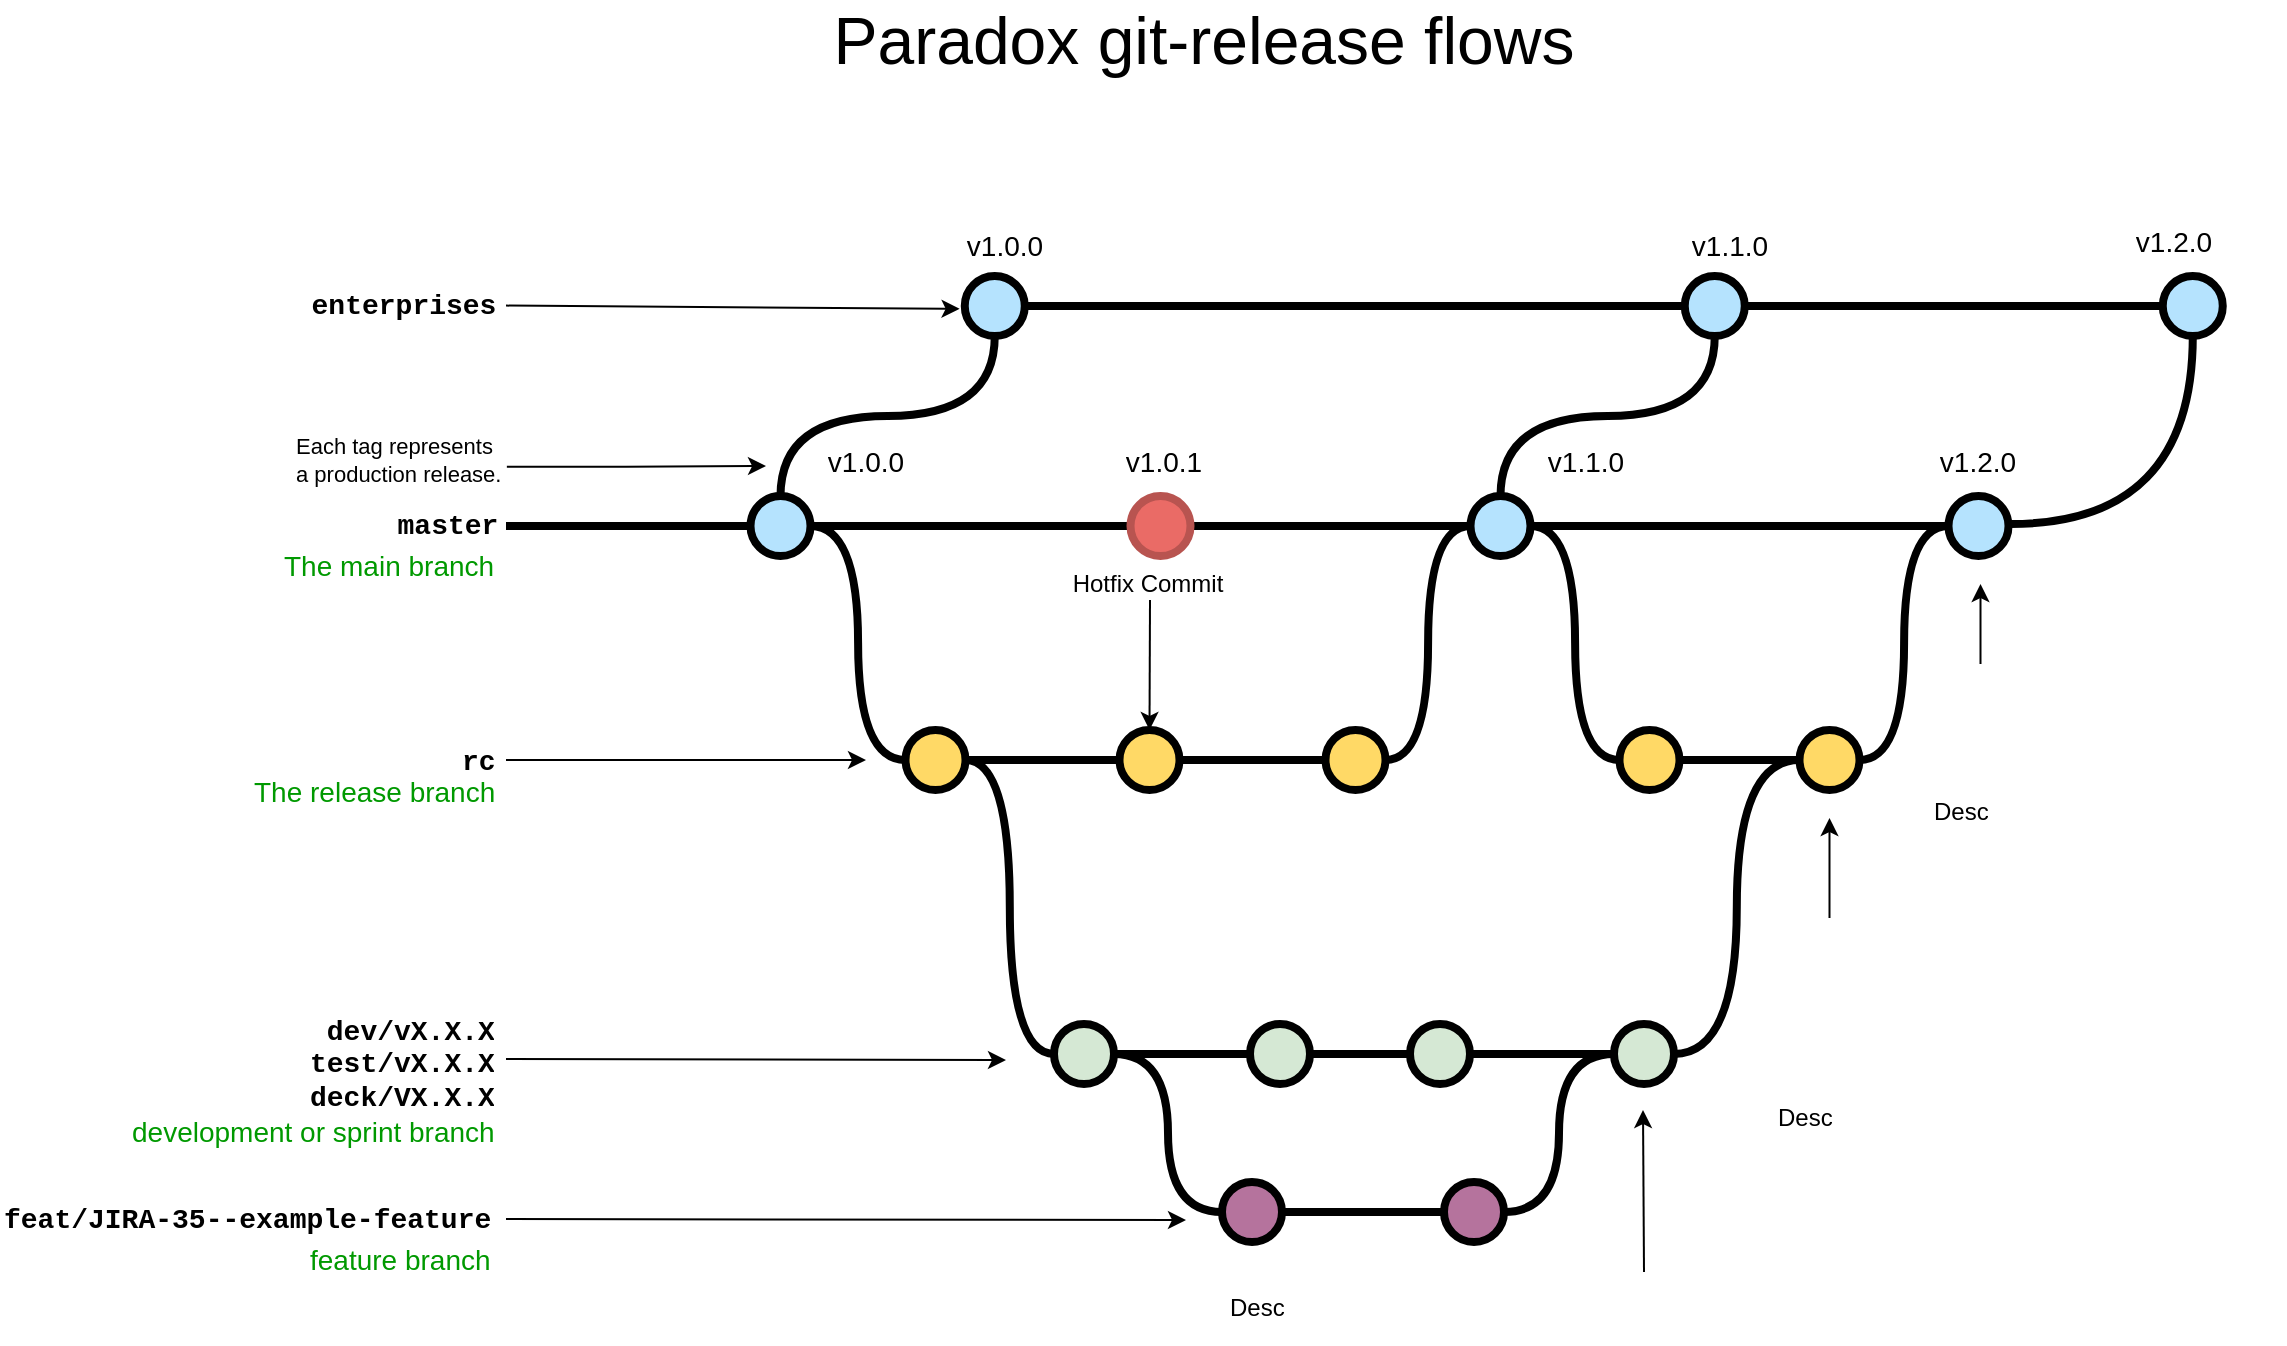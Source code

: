 <mxfile version="21.0.6" type="github"><diagram name="Page-1" id="EkVEIs8GIgIj8gEcqzoc"><mxGraphModel dx="2778" dy="945" grid="1" gridSize="10" guides="1" tooltips="1" connect="1" arrows="1" fold="1" page="1" pageScale="1" pageWidth="850" pageHeight="1100" math="0" shadow="0"><root><mxCell id="0"/><mxCell id="1" parent="0"/><mxCell id="pqqp9lfF4ztcOdOQsOSZ-164" value="" style="rounded=0;orthogonalLoop=1;jettySize=auto;html=1;entryX=0.5;entryY=0;entryDx=0;entryDy=0;entryPerimeter=0;" edge="1" parent="1" target="pqqp9lfF4ztcOdOQsOSZ-61"><mxGeometry relative="1" as="geometry"><mxPoint x="442" y="690" as="sourcePoint"/><mxPoint x="439.8" y="755" as="targetPoint"/></mxGeometry></mxCell><mxCell id="pqqp9lfF4ztcOdOQsOSZ-48" value="Hotfix Commit" style="text;html=1;strokeColor=none;fillColor=none;align=center;verticalAlign=middle;whiteSpace=wrap;overflow=hidden;" vertex="1" parent="1"><mxGeometry x="400.5" y="672" width="80" height="18" as="geometry"/></mxCell><mxCell id="pqqp9lfF4ztcOdOQsOSZ-49" value="" style="edgeStyle=orthogonalEdgeStyle;rounded=0;html=1;jettySize=auto;orthogonalLoop=1;plain-blue;endArrow=none;endFill=0;strokeWidth=4;strokeColor=#000000;entryX=0;entryY=0.5;entryDx=0;entryDy=0;entryPerimeter=0;" edge="1" parent="1" source="pqqp9lfF4ztcOdOQsOSZ-51" target="pqqp9lfF4ztcOdOQsOSZ-111"><mxGeometry x="272.25" y="653" as="geometry"><mxPoint x="422.25" y="653" as="targetPoint"/></mxGeometry></mxCell><mxCell id="pqqp9lfF4ztcOdOQsOSZ-50" style="edgeStyle=orthogonalEdgeStyle;curved=1;rounded=0;html=1;exitX=1;exitY=0.5;exitPerimeter=0;entryX=0;entryY=0.5;entryPerimeter=0;endArrow=none;endFill=0;jettySize=auto;orthogonalLoop=1;strokeWidth=4;fontSize=15;" edge="1" parent="1" source="pqqp9lfF4ztcOdOQsOSZ-51" target="pqqp9lfF4ztcOdOQsOSZ-59"><mxGeometry relative="1" as="geometry"/></mxCell><mxCell id="pqqp9lfF4ztcOdOQsOSZ-51" value="" style="verticalLabelPosition=bottom;verticalAlign=top;html=1;strokeWidth=4;shape=mxgraph.flowchart.on-page_reference;plain-blue;gradientColor=none;fillColor=#B5E3Fe;strokeColor=#000000;" vertex="1" parent="1"><mxGeometry x="242.25" y="638" width="30" height="30" as="geometry"/></mxCell><mxCell id="pqqp9lfF4ztcOdOQsOSZ-52" value="" style="edgeStyle=orthogonalEdgeStyle;curved=1;rounded=0;orthogonalLoop=1;jettySize=auto;html=1;endArrow=none;endFill=0;strokeWidth=4;entryX=0;entryY=0.5;entryDx=0;entryDy=0;entryPerimeter=0;" edge="1" parent="1" source="pqqp9lfF4ztcOdOQsOSZ-54" target="pqqp9lfF4ztcOdOQsOSZ-55"><mxGeometry relative="1" as="geometry"><mxPoint x="714.5" y="653" as="targetPoint"/></mxGeometry></mxCell><mxCell id="pqqp9lfF4ztcOdOQsOSZ-53" style="edgeStyle=orthogonalEdgeStyle;curved=1;rounded=0;orthogonalLoop=1;jettySize=auto;html=1;exitX=1;exitY=0.5;exitDx=0;exitDy=0;exitPerimeter=0;entryX=0;entryY=0.5;entryDx=0;entryDy=0;entryPerimeter=0;endArrow=none;endFill=0;strokeWidth=4;fontFamily=Courier New;fontColor=#009900;" edge="1" parent="1" source="pqqp9lfF4ztcOdOQsOSZ-54" target="pqqp9lfF4ztcOdOQsOSZ-91"><mxGeometry relative="1" as="geometry"/></mxCell><mxCell id="pqqp9lfF4ztcOdOQsOSZ-54" value="" style="verticalLabelPosition=bottom;verticalAlign=top;html=1;strokeWidth=4;shape=mxgraph.flowchart.on-page_reference;plain-blue;gradientColor=none;strokeColor=#000000;fillColor=#B5E3FE;" vertex="1" parent="1"><mxGeometry x="602.25" y="638" width="30" height="30" as="geometry"/></mxCell><mxCell id="pqqp9lfF4ztcOdOQsOSZ-55" value="" style="verticalLabelPosition=bottom;verticalAlign=top;html=1;strokeWidth=4;shape=mxgraph.flowchart.on-page_reference;plain-blue;gradientColor=none;strokeColor=#000000;fillColor=#B5E3FE;" vertex="1" parent="1"><mxGeometry x="841.25" y="638" width="30" height="30" as="geometry"/></mxCell><mxCell id="pqqp9lfF4ztcOdOQsOSZ-56" value="" style="edgeStyle=orthogonalEdgeStyle;rounded=0;html=1;jettySize=auto;orthogonalLoop=1;strokeWidth=4;endArrow=none;endFill=0;exitX=1;exitY=0.5;exitDx=0;exitDy=0;" edge="1" parent="1" target="pqqp9lfF4ztcOdOQsOSZ-51" source="pqqp9lfF4ztcOdOQsOSZ-57"><mxGeometry x="172.25" y="653" as="geometry"><mxPoint x="130" y="653" as="sourcePoint"/></mxGeometry></mxCell><mxCell id="pqqp9lfF4ztcOdOQsOSZ-57" value="master" style="text;html=1;strokeColor=none;fillColor=none;align=center;verticalAlign=middle;whiteSpace=wrap;overflow=hidden;fontSize=14;fontStyle=1;fontFamily=Courier New;" vertex="1" parent="1"><mxGeometry x="62" y="632" width="58" height="42" as="geometry"/></mxCell><mxCell id="pqqp9lfF4ztcOdOQsOSZ-58" style="edgeStyle=orthogonalEdgeStyle;curved=1;rounded=0;html=1;exitX=1;exitY=0.5;exitPerimeter=0;endArrow=none;endFill=0;jettySize=auto;orthogonalLoop=1;strokeWidth=4;fontSize=15;" edge="1" parent="1" source="pqqp9lfF4ztcOdOQsOSZ-59" target="pqqp9lfF4ztcOdOQsOSZ-61"><mxGeometry relative="1" as="geometry"/></mxCell><mxCell id="pqqp9lfF4ztcOdOQsOSZ-59" value="" style="verticalLabelPosition=bottom;verticalAlign=top;html=1;strokeWidth=4;shape=mxgraph.flowchart.on-page_reference;plain-purple;gradientColor=none;strokeColor=#000000;fillColor=#FFD966;" vertex="1" parent="1"><mxGeometry x="319.75" y="755" width="30" height="30" as="geometry"/></mxCell><mxCell id="pqqp9lfF4ztcOdOQsOSZ-60" style="edgeStyle=orthogonalEdgeStyle;curved=1;rounded=0;html=1;exitX=1;exitY=0.5;exitPerimeter=0;entryX=0;entryY=0.5;entryPerimeter=0;endArrow=none;endFill=0;jettySize=auto;orthogonalLoop=1;strokeWidth=4;fontSize=15;" edge="1" parent="1" source="pqqp9lfF4ztcOdOQsOSZ-61" target="pqqp9lfF4ztcOdOQsOSZ-63"><mxGeometry relative="1" as="geometry"/></mxCell><mxCell id="pqqp9lfF4ztcOdOQsOSZ-61" value="" style="verticalLabelPosition=bottom;verticalAlign=top;html=1;strokeWidth=4;shape=mxgraph.flowchart.on-page_reference;plain-purple;gradientColor=none;strokeColor=#000000;fillColor=#FFD966;" vertex="1" parent="1"><mxGeometry x="426.75" y="755" width="30" height="30" as="geometry"/></mxCell><mxCell id="pqqp9lfF4ztcOdOQsOSZ-62" style="edgeStyle=orthogonalEdgeStyle;curved=1;rounded=0;html=1;exitX=1;exitY=0.5;exitPerimeter=0;entryX=0;entryY=0.5;entryPerimeter=0;endArrow=none;endFill=0;jettySize=auto;orthogonalLoop=1;strokeWidth=4;fontSize=15;" edge="1" parent="1" source="pqqp9lfF4ztcOdOQsOSZ-63" target="pqqp9lfF4ztcOdOQsOSZ-54"><mxGeometry relative="1" as="geometry"/></mxCell><mxCell id="pqqp9lfF4ztcOdOQsOSZ-63" value="" style="verticalLabelPosition=bottom;verticalAlign=top;html=1;strokeWidth=4;shape=mxgraph.flowchart.on-page_reference;plain-purple;gradientColor=none;strokeColor=#000000;fillColor=#FFD966;" vertex="1" parent="1"><mxGeometry x="529.75" y="755" width="30" height="30" as="geometry"/></mxCell><mxCell id="pqqp9lfF4ztcOdOQsOSZ-64" value="rc" style="text;html=1;strokeColor=none;fillColor=none;align=left;verticalAlign=middle;whiteSpace=wrap;overflow=hidden;fontSize=14;fontStyle=1;fontFamily=Courier New;" vertex="1" parent="1"><mxGeometry x="96" y="760" width="24" height="20" as="geometry"/></mxCell><mxCell id="pqqp9lfF4ztcOdOQsOSZ-65" value="" style="edgeStyle=orthogonalEdgeStyle;rounded=0;orthogonalLoop=1;jettySize=auto;html=1;endArrow=none;endFill=0;strokeWidth=4;" edge="1" parent="1" source="pqqp9lfF4ztcOdOQsOSZ-68" target="pqqp9lfF4ztcOdOQsOSZ-70"><mxGeometry relative="1" as="geometry"/></mxCell><mxCell id="pqqp9lfF4ztcOdOQsOSZ-66" style="edgeStyle=orthogonalEdgeStyle;rounded=0;orthogonalLoop=1;jettySize=auto;html=1;entryX=1;entryY=0.5;entryDx=0;entryDy=0;entryPerimeter=0;endArrow=none;endFill=0;strokeWidth=4;curved=1;" edge="1" parent="1" source="pqqp9lfF4ztcOdOQsOSZ-68" target="pqqp9lfF4ztcOdOQsOSZ-59"><mxGeometry relative="1" as="geometry"/></mxCell><mxCell id="pqqp9lfF4ztcOdOQsOSZ-67" style="edgeStyle=orthogonalEdgeStyle;curved=1;rounded=0;orthogonalLoop=1;jettySize=auto;html=1;exitX=1;exitY=0.5;exitDx=0;exitDy=0;exitPerimeter=0;entryX=0;entryY=0.5;entryDx=0;entryDy=0;entryPerimeter=0;endArrow=none;endFill=0;strokeWidth=4;fontFamily=Courier New;fontColor=#009900;" edge="1" parent="1" source="pqqp9lfF4ztcOdOQsOSZ-68" target="pqqp9lfF4ztcOdOQsOSZ-77"><mxGeometry relative="1" as="geometry"/></mxCell><mxCell id="pqqp9lfF4ztcOdOQsOSZ-68" value="" style="verticalLabelPosition=bottom;verticalAlign=top;html=1;strokeWidth=4;shape=mxgraph.flowchart.on-page_reference;plain-purple;gradientColor=none;strokeColor=#000000;fillColor=#D5E8D4;" vertex="1" parent="1"><mxGeometry x="394" y="902" width="30" height="30" as="geometry"/></mxCell><mxCell id="pqqp9lfF4ztcOdOQsOSZ-69" value="" style="edgeStyle=orthogonalEdgeStyle;curved=1;rounded=0;orthogonalLoop=1;jettySize=auto;html=1;endArrow=none;endFill=0;strokeWidth=4;" edge="1" parent="1" source="pqqp9lfF4ztcOdOQsOSZ-70" target="pqqp9lfF4ztcOdOQsOSZ-72"><mxGeometry relative="1" as="geometry"/></mxCell><mxCell id="pqqp9lfF4ztcOdOQsOSZ-70" value="" style="verticalLabelPosition=bottom;verticalAlign=top;html=1;strokeWidth=4;shape=mxgraph.flowchart.on-page_reference;plain-purple;gradientColor=none;strokeColor=#000000;fillColor=#D5E8D4;" vertex="1" parent="1"><mxGeometry x="492" y="902" width="30" height="30" as="geometry"/></mxCell><mxCell id="pqqp9lfF4ztcOdOQsOSZ-71" value="" style="edgeStyle=orthogonalEdgeStyle;curved=1;rounded=0;orthogonalLoop=1;jettySize=auto;html=1;endArrow=none;endFill=0;strokeWidth=4;fontFamily=Courier New;fontColor=#009900;" edge="1" parent="1" source="pqqp9lfF4ztcOdOQsOSZ-72" target="pqqp9lfF4ztcOdOQsOSZ-74"><mxGeometry relative="1" as="geometry"/></mxCell><mxCell id="pqqp9lfF4ztcOdOQsOSZ-72" value="" style="verticalLabelPosition=bottom;verticalAlign=top;html=1;strokeWidth=4;shape=mxgraph.flowchart.on-page_reference;plain-purple;gradientColor=none;strokeColor=#000000;fillColor=#D5E8D4;" vertex="1" parent="1"><mxGeometry x="572" y="902" width="30" height="30" as="geometry"/></mxCell><mxCell id="pqqp9lfF4ztcOdOQsOSZ-73" style="edgeStyle=orthogonalEdgeStyle;curved=1;rounded=0;orthogonalLoop=1;jettySize=auto;html=1;entryX=0;entryY=0.5;entryDx=0;entryDy=0;entryPerimeter=0;endArrow=none;endFill=0;strokeWidth=4;fontFamily=Courier New;fontColor=#009900;" edge="1" parent="1" source="pqqp9lfF4ztcOdOQsOSZ-74" target="pqqp9lfF4ztcOdOQsOSZ-93"><mxGeometry relative="1" as="geometry"/></mxCell><mxCell id="pqqp9lfF4ztcOdOQsOSZ-74" value="" style="verticalLabelPosition=bottom;verticalAlign=top;html=1;strokeWidth=4;shape=mxgraph.flowchart.on-page_reference;plain-purple;gradientColor=none;strokeColor=#000000;fillColor=#D5E8D4;" vertex="1" parent="1"><mxGeometry x="674" y="902" width="30" height="30" as="geometry"/></mxCell><mxCell id="pqqp9lfF4ztcOdOQsOSZ-75" value="&amp;nbsp;dev/vX.X.X&lt;br&gt;test/vX.X.X&lt;br&gt;deck/VX.X.X" style="text;html=1;strokeColor=none;fillColor=none;align=left;verticalAlign=middle;whiteSpace=wrap;overflow=hidden;fontSize=14;fontStyle=1;fontFamily=Courier New;" vertex="1" parent="1"><mxGeometry x="20" y="894.5" width="100" height="50" as="geometry"/></mxCell><mxCell id="pqqp9lfF4ztcOdOQsOSZ-76" value="" style="edgeStyle=orthogonalEdgeStyle;rounded=0;orthogonalLoop=1;jettySize=auto;html=1;endArrow=none;endFill=0;strokeWidth=4;" edge="1" parent="1" source="pqqp9lfF4ztcOdOQsOSZ-77" target="pqqp9lfF4ztcOdOQsOSZ-79"><mxGeometry relative="1" as="geometry"/></mxCell><mxCell id="pqqp9lfF4ztcOdOQsOSZ-77" value="" style="verticalLabelPosition=bottom;verticalAlign=top;html=1;strokeWidth=4;shape=mxgraph.flowchart.on-page_reference;plain-purple;gradientColor=none;strokeColor=#000000;fillColor=#B5739D;" vertex="1" parent="1"><mxGeometry x="478" y="981" width="30" height="30" as="geometry"/></mxCell><mxCell id="pqqp9lfF4ztcOdOQsOSZ-78" style="edgeStyle=orthogonalEdgeStyle;curved=1;rounded=0;orthogonalLoop=1;jettySize=auto;html=1;exitX=1;exitY=0.5;exitDx=0;exitDy=0;exitPerimeter=0;entryX=0;entryY=0.5;entryDx=0;entryDy=0;entryPerimeter=0;endArrow=none;endFill=0;strokeWidth=4;fontFamily=Courier New;fontColor=#009900;" edge="1" parent="1" source="pqqp9lfF4ztcOdOQsOSZ-79" target="pqqp9lfF4ztcOdOQsOSZ-74"><mxGeometry relative="1" as="geometry"/></mxCell><mxCell id="pqqp9lfF4ztcOdOQsOSZ-79" value="" style="verticalLabelPosition=bottom;verticalAlign=top;html=1;strokeWidth=4;shape=mxgraph.flowchart.on-page_reference;plain-purple;gradientColor=none;strokeColor=#000000;fillColor=#B5739D;" vertex="1" parent="1"><mxGeometry x="589" y="981" width="30" height="30" as="geometry"/></mxCell><mxCell id="pqqp9lfF4ztcOdOQsOSZ-80" value="feat/JIRA-35--example-feature" style="text;html=1;strokeColor=none;fillColor=none;align=left;verticalAlign=middle;whiteSpace=wrap;overflow=hidden;fontSize=14;fontStyle=1;fontFamily=Courier New;" vertex="1" parent="1"><mxGeometry x="-132.62" y="981" width="252.62" height="37" as="geometry"/></mxCell><mxCell id="pqqp9lfF4ztcOdOQsOSZ-81" value="development or sprint branch" style="text;html=1;strokeColor=none;fillColor=none;align=left;verticalAlign=middle;whiteSpace=wrap;overflow=hidden;fontSize=14;fontStyle=0;fontColor=#009900;" vertex="1" parent="1"><mxGeometry x="-69" y="944.5" width="189" height="20" as="geometry"/></mxCell><mxCell id="pqqp9lfF4ztcOdOQsOSZ-82" value="feature branch" style="text;html=1;strokeColor=none;fillColor=none;align=left;verticalAlign=middle;whiteSpace=wrap;overflow=hidden;fontSize=14;fontStyle=0;fontColor=#009900;" vertex="1" parent="1"><mxGeometry x="20" y="1009" width="100" height="20" as="geometry"/></mxCell><mxCell id="pqqp9lfF4ztcOdOQsOSZ-83" value="The release branch" style="text;html=1;strokeColor=none;fillColor=none;align=left;verticalAlign=middle;whiteSpace=wrap;overflow=hidden;fontSize=14;fontStyle=0;fontColor=#009900;" vertex="1" parent="1"><mxGeometry x="-7.87" y="775" width="127.87" height="20" as="geometry"/></mxCell><mxCell id="pqqp9lfF4ztcOdOQsOSZ-84" value="The main branch&lt;br&gt;" style="text;html=1;strokeColor=none;fillColor=none;align=left;verticalAlign=middle;whiteSpace=wrap;overflow=hidden;fontSize=14;fontStyle=0;fontColor=#009900;" vertex="1" parent="1"><mxGeometry x="7.13" y="662" width="112.87" height="20" as="geometry"/></mxCell><mxCell id="pqqp9lfF4ztcOdOQsOSZ-85" value="" style="endArrow=classic;html=1;strokeWidth=1;fontFamily=Courier New;fontColor=#009900;exitX=1;exitY=0.5;exitDx=0;exitDy=0;" edge="1" parent="1" source="pqqp9lfF4ztcOdOQsOSZ-80"><mxGeometry width="50" height="50" relative="1" as="geometry"><mxPoint x="162.88" y="1004.5" as="sourcePoint"/><mxPoint x="460" y="1000" as="targetPoint"/></mxGeometry></mxCell><mxCell id="pqqp9lfF4ztcOdOQsOSZ-86" value="" style="endArrow=classic;html=1;strokeWidth=1;fontFamily=Courier New;fontColor=#009900;exitX=1;exitY=0.5;exitDx=0;exitDy=0;" edge="1" parent="1" source="pqqp9lfF4ztcOdOQsOSZ-75"><mxGeometry width="50" height="50" relative="1" as="geometry"><mxPoint x="170" y="920" as="sourcePoint"/><mxPoint x="370" y="920" as="targetPoint"/></mxGeometry></mxCell><mxCell id="pqqp9lfF4ztcOdOQsOSZ-87" value="" style="endArrow=classic;html=1;strokeWidth=1;fontFamily=Courier New;fontColor=#009900;exitX=1;exitY=0.5;exitDx=0;exitDy=0;" edge="1" parent="1" source="pqqp9lfF4ztcOdOQsOSZ-64"><mxGeometry width="50" height="50" relative="1" as="geometry"><mxPoint x="196.75" y="770" as="sourcePoint"/><mxPoint x="300" y="770" as="targetPoint"/></mxGeometry></mxCell><mxCell id="pqqp9lfF4ztcOdOQsOSZ-88" value="v1.1.0" style="text;html=1;strokeColor=none;fillColor=none;align=center;verticalAlign=middle;whiteSpace=wrap;overflow=hidden;fontSize=14;" vertex="1" parent="1"><mxGeometry x="605.25" y="610" width="110" height="20" as="geometry"/></mxCell><mxCell id="pqqp9lfF4ztcOdOQsOSZ-89" value="v1.0.0" style="text;html=1;strokeColor=none;fillColor=none;align=center;verticalAlign=middle;whiteSpace=wrap;overflow=hidden;fontSize=14;" vertex="1" parent="1"><mxGeometry x="261.25" y="610" width="77.75" height="20" as="geometry"/></mxCell><mxCell id="pqqp9lfF4ztcOdOQsOSZ-90" value="" style="edgeStyle=orthogonalEdgeStyle;curved=1;rounded=0;orthogonalLoop=1;jettySize=auto;html=1;endArrow=none;endFill=0;strokeWidth=4;fontFamily=Courier New;fontColor=#009900;" edge="1" parent="1" source="pqqp9lfF4ztcOdOQsOSZ-91" target="pqqp9lfF4ztcOdOQsOSZ-93"><mxGeometry relative="1" as="geometry"/></mxCell><mxCell id="pqqp9lfF4ztcOdOQsOSZ-91" value="" style="verticalLabelPosition=bottom;verticalAlign=top;html=1;strokeWidth=4;shape=mxgraph.flowchart.on-page_reference;plain-purple;gradientColor=none;strokeColor=#000000;fillColor=#FFD966;" vertex="1" parent="1"><mxGeometry x="676.75" y="755" width="30" height="30" as="geometry"/></mxCell><mxCell id="pqqp9lfF4ztcOdOQsOSZ-92" style="edgeStyle=orthogonalEdgeStyle;curved=1;rounded=0;orthogonalLoop=1;jettySize=auto;html=1;entryX=0;entryY=0.5;entryDx=0;entryDy=0;entryPerimeter=0;endArrow=none;endFill=0;strokeWidth=4;fontFamily=Courier New;fontColor=#009900;" edge="1" parent="1" source="pqqp9lfF4ztcOdOQsOSZ-93" target="pqqp9lfF4ztcOdOQsOSZ-55"><mxGeometry relative="1" as="geometry"/></mxCell><mxCell id="pqqp9lfF4ztcOdOQsOSZ-93" value="" style="verticalLabelPosition=bottom;verticalAlign=top;html=1;strokeWidth=4;shape=mxgraph.flowchart.on-page_reference;plain-purple;gradientColor=none;strokeColor=#000000;fillColor=#FFD966;" vertex="1" parent="1"><mxGeometry x="766.75" y="755" width="30" height="30" as="geometry"/></mxCell><mxCell id="pqqp9lfF4ztcOdOQsOSZ-94" value="v1.2.0" style="text;html=1;strokeColor=none;fillColor=none;align=center;verticalAlign=middle;whiteSpace=wrap;overflow=hidden;fontSize=14;" vertex="1" parent="1"><mxGeometry x="801.25" y="610" width="110" height="20" as="geometry"/></mxCell><mxCell id="pqqp9lfF4ztcOdOQsOSZ-95" value="" style="endArrow=classic;html=1;strokeWidth=1;fontFamily=Courier New;fontColor=#009900;exitX=0.5;exitY=0;exitDx=0;exitDy=0;" edge="1" parent="1" source="pqqp9lfF4ztcOdOQsOSZ-98"><mxGeometry width="50" height="50" relative="1" as="geometry"><mxPoint x="688.5" y="1176.5" as="sourcePoint"/><mxPoint x="688.5" y="945" as="targetPoint"/></mxGeometry></mxCell><mxCell id="pqqp9lfF4ztcOdOQsOSZ-96" value="" style="endArrow=classic;html=1;strokeWidth=1;fontFamily=Courier New;fontColor=#009900;" edge="1" parent="1"><mxGeometry width="50" height="50" relative="1" as="geometry"><mxPoint x="781.75" y="849" as="sourcePoint"/><mxPoint x="781.75" y="799" as="targetPoint"/></mxGeometry></mxCell><mxCell id="pqqp9lfF4ztcOdOQsOSZ-97" value="&lt;span style=&quot;text-align: center&quot;&gt;Desc&lt;br&gt;&lt;/span&gt;" style="text;html=1;strokeColor=none;fillColor=none;align=left;verticalAlign=middle;whiteSpace=wrap;overflow=hidden;fontSize=12;fontStyle=0;fontColor=#000000;" vertex="1" parent="1"><mxGeometry x="754" y="916" width="163.25" height="66" as="geometry"/></mxCell><mxCell id="pqqp9lfF4ztcOdOQsOSZ-98" value="&lt;div style=&quot;&quot;&gt;&lt;span&gt;Desc&lt;/span&gt;&lt;/div&gt;" style="text;html=1;strokeColor=none;fillColor=none;align=left;verticalAlign=middle;whiteSpace=wrap;overflow=hidden;fontSize=12;fontStyle=0;fontColor=#000000;" vertex="1" parent="1"><mxGeometry x="479.88" y="1026" width="418.25" height="36" as="geometry"/></mxCell><mxCell id="pqqp9lfF4ztcOdOQsOSZ-99" value="" style="edgeStyle=orthogonalEdgeStyle;rounded=0;orthogonalLoop=1;jettySize=auto;html=1;fontSize=12;fontColor=#000000;exitX=1.004;exitY=0.589;exitDx=0;exitDy=0;exitPerimeter=0;" edge="1" parent="1" source="pqqp9lfF4ztcOdOQsOSZ-100"><mxGeometry relative="1" as="geometry"><mxPoint x="250" y="623" as="targetPoint"/><Array as="points"><mxPoint x="180" y="623"/></Array><mxPoint x="130" y="623" as="sourcePoint"/></mxGeometry></mxCell><mxCell id="pqqp9lfF4ztcOdOQsOSZ-100" value="&lt;span style=&quot;text-align: center; font-size: 11px;&quot;&gt;Each tag represents a production release.&lt;/span&gt;" style="text;html=1;strokeColor=none;fillColor=none;align=left;verticalAlign=middle;whiteSpace=wrap;overflow=hidden;fontSize=11;fontStyle=0;fontColor=#000000;" vertex="1" parent="1"><mxGeometry x="13" y="601" width="107" height="38" as="geometry"/></mxCell><mxCell id="pqqp9lfF4ztcOdOQsOSZ-101" value="Paradox git-release flows" style="text;html=1;strokeColor=none;fillColor=none;align=center;verticalAlign=middle;whiteSpace=wrap;rounded=0;fontSize=33;fontColor=#000000;" vertex="1" parent="1"><mxGeometry x="200" y="390" width="538" height="40" as="geometry"/></mxCell><mxCell id="pqqp9lfF4ztcOdOQsOSZ-108" value="" style="endArrow=classic;html=1;strokeWidth=1;fontFamily=Courier New;fontColor=#009900;" edge="1" parent="1"><mxGeometry width="50" height="50" relative="1" as="geometry"><mxPoint x="857.25" y="722" as="sourcePoint"/><mxPoint x="857.25" y="682" as="targetPoint"/></mxGeometry></mxCell><mxCell id="pqqp9lfF4ztcOdOQsOSZ-109" value="&lt;span style=&quot;text-align: center&quot;&gt;Desc&lt;br&gt;&lt;/span&gt;" style="text;html=1;strokeColor=none;fillColor=none;align=left;verticalAlign=middle;whiteSpace=wrap;overflow=hidden;fontSize=12;fontStyle=0;fontColor=#000000;" vertex="1" parent="1"><mxGeometry x="832.25" y="755" width="167.75" height="81" as="geometry"/></mxCell><mxCell id="pqqp9lfF4ztcOdOQsOSZ-110" value="" style="edgeStyle=orthogonalEdgeStyle;rounded=0;orthogonalLoop=1;jettySize=auto;html=1;fontSize=15;endArrow=none;endFill=0;strokeWidth=4;entryX=0;entryY=0.5;entryDx=0;entryDy=0;entryPerimeter=0;" edge="1" parent="1" source="pqqp9lfF4ztcOdOQsOSZ-111" target="pqqp9lfF4ztcOdOQsOSZ-54"><mxGeometry relative="1" as="geometry"><mxPoint x="540.25" y="653" as="targetPoint"/></mxGeometry></mxCell><mxCell id="pqqp9lfF4ztcOdOQsOSZ-111" value="" style="verticalLabelPosition=bottom;verticalAlign=top;html=1;strokeWidth=4;shape=mxgraph.flowchart.on-page_reference;plain-blue;gradientColor=#EA6B66;strokeColor=#B85450;fillColor=#EA6B66;" vertex="1" parent="1"><mxGeometry x="432.25" y="638" width="30" height="30" as="geometry"/></mxCell><mxCell id="pqqp9lfF4ztcOdOQsOSZ-143" value="v1.0.1" style="text;html=1;strokeColor=none;fillColor=none;align=center;verticalAlign=middle;whiteSpace=wrap;overflow=hidden;fontSize=14;" vertex="1" parent="1"><mxGeometry x="402.5" y="610" width="91.5" height="20" as="geometry"/></mxCell><mxCell id="pqqp9lfF4ztcOdOQsOSZ-144" value="" style="edgeStyle=orthogonalEdgeStyle;rounded=0;html=1;jettySize=auto;orthogonalLoop=1;plain-blue;endArrow=none;endFill=0;strokeWidth=4;strokeColor=#000000;entryX=0;entryY=0.5;entryDx=0;entryDy=0;entryPerimeter=0;" edge="1" parent="1" source="pqqp9lfF4ztcOdOQsOSZ-145" target="pqqp9lfF4ztcOdOQsOSZ-147"><mxGeometry x="379.38" y="543" as="geometry"><mxPoint x="539.38" y="543" as="targetPoint"/></mxGeometry></mxCell><mxCell id="pqqp9lfF4ztcOdOQsOSZ-145" value="" style="verticalLabelPosition=bottom;verticalAlign=top;html=1;strokeWidth=4;shape=mxgraph.flowchart.on-page_reference;plain-blue;gradientColor=none;fillColor=#B5E3Fe;strokeColor=#000000;" vertex="1" parent="1"><mxGeometry x="349.38" y="528" width="30" height="30" as="geometry"/></mxCell><mxCell id="pqqp9lfF4ztcOdOQsOSZ-146" value="" style="edgeStyle=orthogonalEdgeStyle;curved=1;rounded=0;orthogonalLoop=1;jettySize=auto;html=1;endArrow=none;endFill=0;strokeWidth=4;entryX=0;entryY=0.5;entryDx=0;entryDy=0;entryPerimeter=0;" edge="1" parent="1" source="pqqp9lfF4ztcOdOQsOSZ-147" target="pqqp9lfF4ztcOdOQsOSZ-148"><mxGeometry relative="1" as="geometry"><mxPoint x="821.63" y="543" as="targetPoint"/></mxGeometry></mxCell><mxCell id="pqqp9lfF4ztcOdOQsOSZ-147" value="" style="verticalLabelPosition=bottom;verticalAlign=top;html=1;strokeWidth=4;shape=mxgraph.flowchart.on-page_reference;plain-blue;gradientColor=none;strokeColor=#000000;fillColor=#B5E3FE;" vertex="1" parent="1"><mxGeometry x="709.38" y="528" width="30" height="30" as="geometry"/></mxCell><mxCell id="pqqp9lfF4ztcOdOQsOSZ-148" value="" style="verticalLabelPosition=bottom;verticalAlign=top;html=1;strokeWidth=4;shape=mxgraph.flowchart.on-page_reference;plain-blue;gradientColor=none;strokeColor=#000;fillColor=#B5E3FE;" vertex="1" parent="1"><mxGeometry x="948.38" y="528" width="30" height="30" as="geometry"/></mxCell><mxCell id="pqqp9lfF4ztcOdOQsOSZ-150" value="enterprises" style="text;html=1;strokeColor=none;fillColor=none;align=center;verticalAlign=middle;whiteSpace=wrap;overflow=hidden;fontSize=14;fontStyle=1;fontFamily=Courier New;" vertex="1" parent="1"><mxGeometry x="18.13" y="522" width="101.87" height="42" as="geometry"/></mxCell><mxCell id="pqqp9lfF4ztcOdOQsOSZ-152" value="v1.1.0" style="text;html=1;strokeColor=none;fillColor=none;align=center;verticalAlign=middle;whiteSpace=wrap;overflow=hidden;fontSize=14;" vertex="1" parent="1"><mxGeometry x="677.38" y="502" width="110" height="20" as="geometry"/></mxCell><mxCell id="pqqp9lfF4ztcOdOQsOSZ-153" value="v1.0.0" style="text;html=1;strokeColor=none;fillColor=none;align=center;verticalAlign=middle;whiteSpace=wrap;overflow=hidden;fontSize=14;" vertex="1" parent="1"><mxGeometry x="329.38" y="502" width="80.62" height="20" as="geometry"/></mxCell><mxCell id="pqqp9lfF4ztcOdOQsOSZ-154" value="v1.2.0" style="text;html=1;strokeColor=none;fillColor=none;align=center;verticalAlign=middle;whiteSpace=wrap;overflow=hidden;fontSize=14;" vertex="1" parent="1"><mxGeometry x="899.38" y="500" width="110" height="20" as="geometry"/></mxCell><mxCell id="pqqp9lfF4ztcOdOQsOSZ-161" style="edgeStyle=orthogonalEdgeStyle;curved=1;rounded=0;html=1;exitX=0.5;exitY=0;exitPerimeter=0;entryX=0.5;entryY=1;entryPerimeter=0;endArrow=none;endFill=0;jettySize=auto;orthogonalLoop=1;strokeWidth=4;fontSize=15;exitDx=0;exitDy=0;entryDx=0;entryDy=0;" edge="1" parent="1" source="pqqp9lfF4ztcOdOQsOSZ-51" target="pqqp9lfF4ztcOdOQsOSZ-145"><mxGeometry relative="1" as="geometry"><mxPoint x="281.38" y="589" as="sourcePoint"/><mxPoint x="329.38" y="674" as="targetPoint"/></mxGeometry></mxCell><mxCell id="pqqp9lfF4ztcOdOQsOSZ-162" style="edgeStyle=orthogonalEdgeStyle;curved=1;rounded=0;html=1;exitX=0.5;exitY=0;exitPerimeter=0;endArrow=none;endFill=0;jettySize=auto;orthogonalLoop=1;strokeWidth=4;fontSize=15;exitDx=0;exitDy=0;entryX=0.5;entryY=1;entryDx=0;entryDy=0;entryPerimeter=0;" edge="1" parent="1" source="pqqp9lfF4ztcOdOQsOSZ-54" target="pqqp9lfF4ztcOdOQsOSZ-147"><mxGeometry relative="1" as="geometry"><mxPoint x="621.75" y="632" as="sourcePoint"/><mxPoint x="720" y="560" as="targetPoint"/></mxGeometry></mxCell><mxCell id="pqqp9lfF4ztcOdOQsOSZ-163" style="edgeStyle=orthogonalEdgeStyle;curved=1;rounded=0;html=1;exitX=0.5;exitY=0;exitPerimeter=0;endArrow=none;endFill=0;jettySize=auto;orthogonalLoop=1;strokeWidth=4;fontSize=15;exitDx=0;exitDy=0;" edge="1" parent="1" target="pqqp9lfF4ztcOdOQsOSZ-148"><mxGeometry relative="1" as="geometry"><mxPoint x="871.38" y="652" as="sourcePoint"/><mxPoint x="960" y="560" as="targetPoint"/></mxGeometry></mxCell><mxCell id="pqqp9lfF4ztcOdOQsOSZ-173" value="" style="endArrow=classic;html=1;strokeWidth=1;fontFamily=Courier New;fontColor=#009900;exitX=1;exitY=0.5;exitDx=0;exitDy=0;entryX=-0.086;entryY=0.547;entryDx=0;entryDy=0;entryPerimeter=0;" edge="1" parent="1" target="pqqp9lfF4ztcOdOQsOSZ-145"><mxGeometry width="50" height="50" relative="1" as="geometry"><mxPoint x="120" y="542.8" as="sourcePoint"/><mxPoint x="276.75" y="542.8" as="targetPoint"/></mxGeometry></mxCell></root></mxGraphModel></diagram></mxfile>